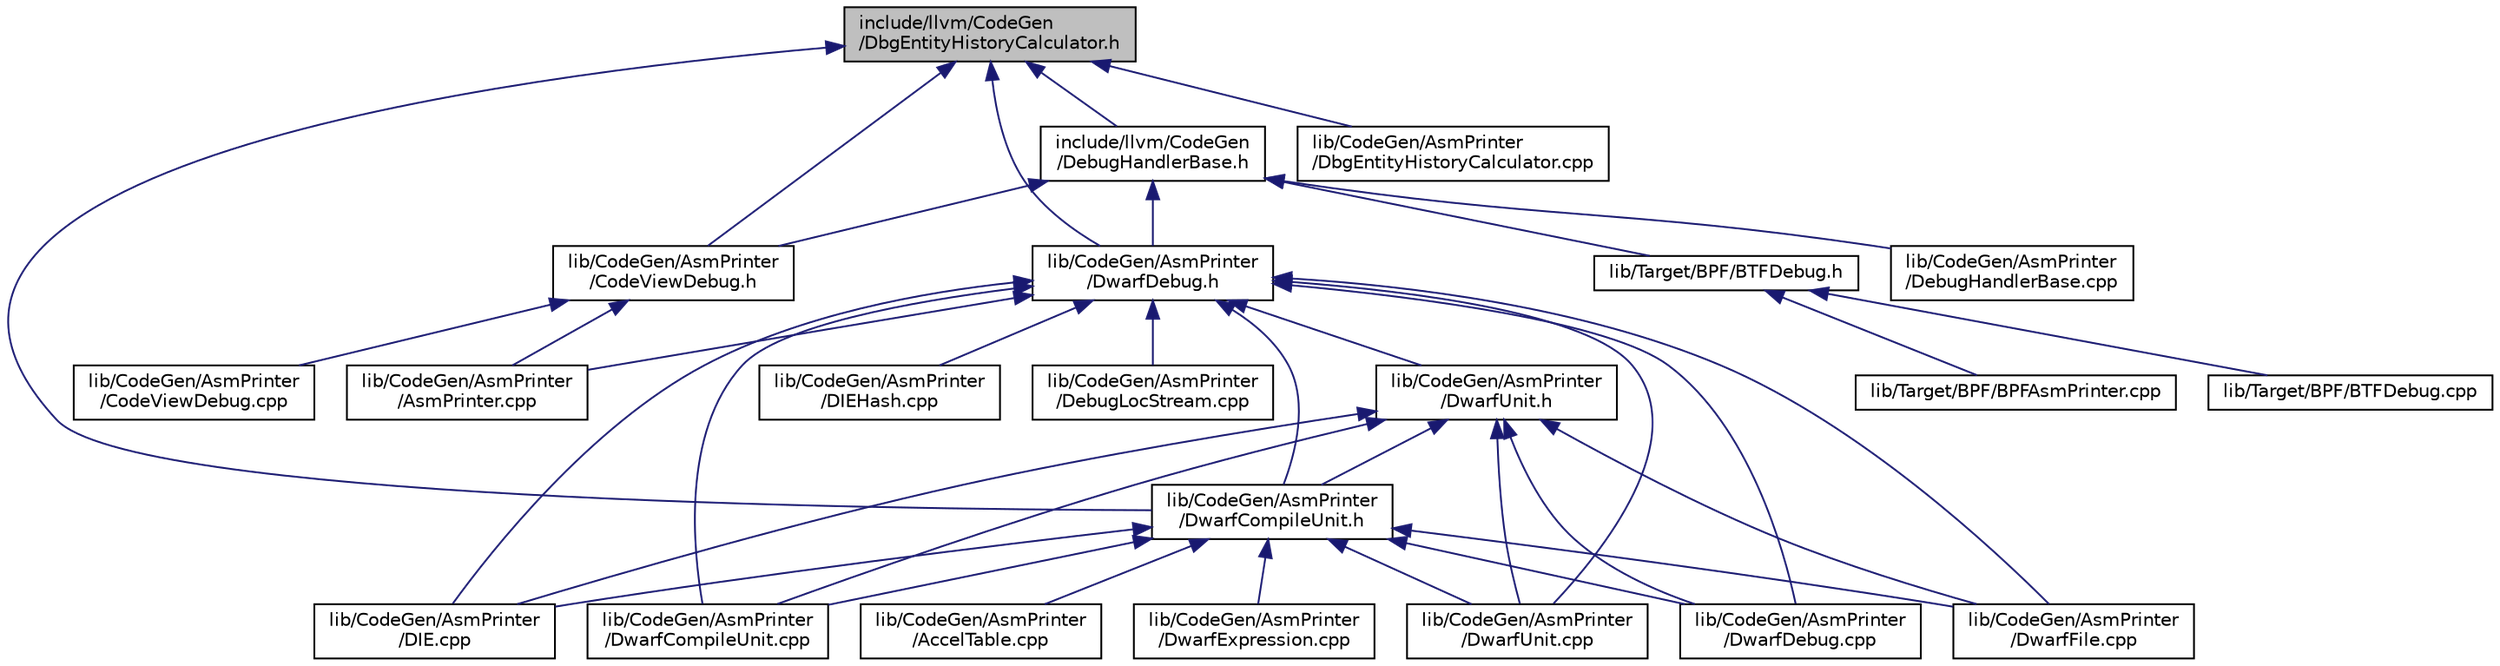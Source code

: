 digraph "include/llvm/CodeGen/DbgEntityHistoryCalculator.h"
{
 // LATEX_PDF_SIZE
  bgcolor="transparent";
  edge [fontname="Helvetica",fontsize="10",labelfontname="Helvetica",labelfontsize="10"];
  node [fontname="Helvetica",fontsize="10",shape="box"];
  Node1 [label="include/llvm/CodeGen\l/DbgEntityHistoryCalculator.h",height=0.2,width=0.4,color="black", fillcolor="grey75", style="filled", fontcolor="black",tooltip=" "];
  Node1 -> Node2 [dir="back",color="midnightblue",fontsize="10",style="solid",fontname="Helvetica"];
  Node2 [label="include/llvm/CodeGen\l/DebugHandlerBase.h",height=0.2,width=0.4,color="black",URL="$DebugHandlerBase_8h.html",tooltip=" "];
  Node2 -> Node3 [dir="back",color="midnightblue",fontsize="10",style="solid",fontname="Helvetica"];
  Node3 [label="lib/CodeGen/AsmPrinter\l/CodeViewDebug.h",height=0.2,width=0.4,color="black",URL="$CodeViewDebug_8h.html",tooltip=" "];
  Node3 -> Node4 [dir="back",color="midnightblue",fontsize="10",style="solid",fontname="Helvetica"];
  Node4 [label="lib/CodeGen/AsmPrinter\l/AsmPrinter.cpp",height=0.2,width=0.4,color="black",URL="$AsmPrinter_8cpp.html",tooltip=" "];
  Node3 -> Node5 [dir="back",color="midnightblue",fontsize="10",style="solid",fontname="Helvetica"];
  Node5 [label="lib/CodeGen/AsmPrinter\l/CodeViewDebug.cpp",height=0.2,width=0.4,color="black",URL="$CodeViewDebug_8cpp.html",tooltip=" "];
  Node2 -> Node6 [dir="back",color="midnightblue",fontsize="10",style="solid",fontname="Helvetica"];
  Node6 [label="lib/CodeGen/AsmPrinter\l/DebugHandlerBase.cpp",height=0.2,width=0.4,color="black",URL="$DebugHandlerBase_8cpp.html",tooltip=" "];
  Node2 -> Node7 [dir="back",color="midnightblue",fontsize="10",style="solid",fontname="Helvetica"];
  Node7 [label="lib/CodeGen/AsmPrinter\l/DwarfDebug.h",height=0.2,width=0.4,color="black",URL="$DwarfDebug_8h.html",tooltip=" "];
  Node7 -> Node4 [dir="back",color="midnightblue",fontsize="10",style="solid",fontname="Helvetica"];
  Node7 -> Node8 [dir="back",color="midnightblue",fontsize="10",style="solid",fontname="Helvetica"];
  Node8 [label="lib/CodeGen/AsmPrinter\l/DIE.cpp",height=0.2,width=0.4,color="black",URL="$DIE_8cpp.html",tooltip=" "];
  Node7 -> Node9 [dir="back",color="midnightblue",fontsize="10",style="solid",fontname="Helvetica"];
  Node9 [label="lib/CodeGen/AsmPrinter\l/DIEHash.cpp",height=0.2,width=0.4,color="black",URL="$DIEHash_8cpp.html",tooltip=" "];
  Node7 -> Node10 [dir="back",color="midnightblue",fontsize="10",style="solid",fontname="Helvetica"];
  Node10 [label="lib/CodeGen/AsmPrinter\l/DebugLocStream.cpp",height=0.2,width=0.4,color="black",URL="$DebugLocStream_8cpp.html",tooltip=" "];
  Node7 -> Node11 [dir="back",color="midnightblue",fontsize="10",style="solid",fontname="Helvetica"];
  Node11 [label="lib/CodeGen/AsmPrinter\l/DwarfCompileUnit.cpp",height=0.2,width=0.4,color="black",URL="$DwarfCompileUnit_8cpp.html",tooltip=" "];
  Node7 -> Node12 [dir="back",color="midnightblue",fontsize="10",style="solid",fontname="Helvetica"];
  Node12 [label="lib/CodeGen/AsmPrinter\l/DwarfCompileUnit.h",height=0.2,width=0.4,color="black",URL="$DwarfCompileUnit_8h.html",tooltip=" "];
  Node12 -> Node13 [dir="back",color="midnightblue",fontsize="10",style="solid",fontname="Helvetica"];
  Node13 [label="lib/CodeGen/AsmPrinter\l/AccelTable.cpp",height=0.2,width=0.4,color="black",URL="$AccelTable_8cpp.html",tooltip=" "];
  Node12 -> Node8 [dir="back",color="midnightblue",fontsize="10",style="solid",fontname="Helvetica"];
  Node12 -> Node11 [dir="back",color="midnightblue",fontsize="10",style="solid",fontname="Helvetica"];
  Node12 -> Node14 [dir="back",color="midnightblue",fontsize="10",style="solid",fontname="Helvetica"];
  Node14 [label="lib/CodeGen/AsmPrinter\l/DwarfDebug.cpp",height=0.2,width=0.4,color="black",URL="$DwarfDebug_8cpp.html",tooltip=" "];
  Node12 -> Node15 [dir="back",color="midnightblue",fontsize="10",style="solid",fontname="Helvetica"];
  Node15 [label="lib/CodeGen/AsmPrinter\l/DwarfExpression.cpp",height=0.2,width=0.4,color="black",URL="$DwarfExpression_8cpp.html",tooltip=" "];
  Node12 -> Node16 [dir="back",color="midnightblue",fontsize="10",style="solid",fontname="Helvetica"];
  Node16 [label="lib/CodeGen/AsmPrinter\l/DwarfFile.cpp",height=0.2,width=0.4,color="black",URL="$DwarfFile_8cpp.html",tooltip=" "];
  Node12 -> Node17 [dir="back",color="midnightblue",fontsize="10",style="solid",fontname="Helvetica"];
  Node17 [label="lib/CodeGen/AsmPrinter\l/DwarfUnit.cpp",height=0.2,width=0.4,color="black",URL="$DwarfUnit_8cpp.html",tooltip=" "];
  Node7 -> Node14 [dir="back",color="midnightblue",fontsize="10",style="solid",fontname="Helvetica"];
  Node7 -> Node16 [dir="back",color="midnightblue",fontsize="10",style="solid",fontname="Helvetica"];
  Node7 -> Node17 [dir="back",color="midnightblue",fontsize="10",style="solid",fontname="Helvetica"];
  Node7 -> Node18 [dir="back",color="midnightblue",fontsize="10",style="solid",fontname="Helvetica"];
  Node18 [label="lib/CodeGen/AsmPrinter\l/DwarfUnit.h",height=0.2,width=0.4,color="black",URL="$DwarfUnit_8h.html",tooltip=" "];
  Node18 -> Node8 [dir="back",color="midnightblue",fontsize="10",style="solid",fontname="Helvetica"];
  Node18 -> Node11 [dir="back",color="midnightblue",fontsize="10",style="solid",fontname="Helvetica"];
  Node18 -> Node12 [dir="back",color="midnightblue",fontsize="10",style="solid",fontname="Helvetica"];
  Node18 -> Node14 [dir="back",color="midnightblue",fontsize="10",style="solid",fontname="Helvetica"];
  Node18 -> Node16 [dir="back",color="midnightblue",fontsize="10",style="solid",fontname="Helvetica"];
  Node18 -> Node17 [dir="back",color="midnightblue",fontsize="10",style="solid",fontname="Helvetica"];
  Node2 -> Node19 [dir="back",color="midnightblue",fontsize="10",style="solid",fontname="Helvetica"];
  Node19 [label="lib/Target/BPF/BTFDebug.h",height=0.2,width=0.4,color="black",URL="$BTFDebug_8h.html",tooltip="This file contains support for writing BTF debug info."];
  Node19 -> Node20 [dir="back",color="midnightblue",fontsize="10",style="solid",fontname="Helvetica"];
  Node20 [label="lib/Target/BPF/BPFAsmPrinter.cpp",height=0.2,width=0.4,color="black",URL="$BPFAsmPrinter_8cpp.html",tooltip=" "];
  Node19 -> Node21 [dir="back",color="midnightblue",fontsize="10",style="solid",fontname="Helvetica"];
  Node21 [label="lib/Target/BPF/BTFDebug.cpp",height=0.2,width=0.4,color="black",URL="$BTFDebug_8cpp.html",tooltip=" "];
  Node1 -> Node3 [dir="back",color="midnightblue",fontsize="10",style="solid",fontname="Helvetica"];
  Node1 -> Node22 [dir="back",color="midnightblue",fontsize="10",style="solid",fontname="Helvetica"];
  Node22 [label="lib/CodeGen/AsmPrinter\l/DbgEntityHistoryCalculator.cpp",height=0.2,width=0.4,color="black",URL="$DbgEntityHistoryCalculator_8cpp.html",tooltip=" "];
  Node1 -> Node12 [dir="back",color="midnightblue",fontsize="10",style="solid",fontname="Helvetica"];
  Node1 -> Node7 [dir="back",color="midnightblue",fontsize="10",style="solid",fontname="Helvetica"];
}
